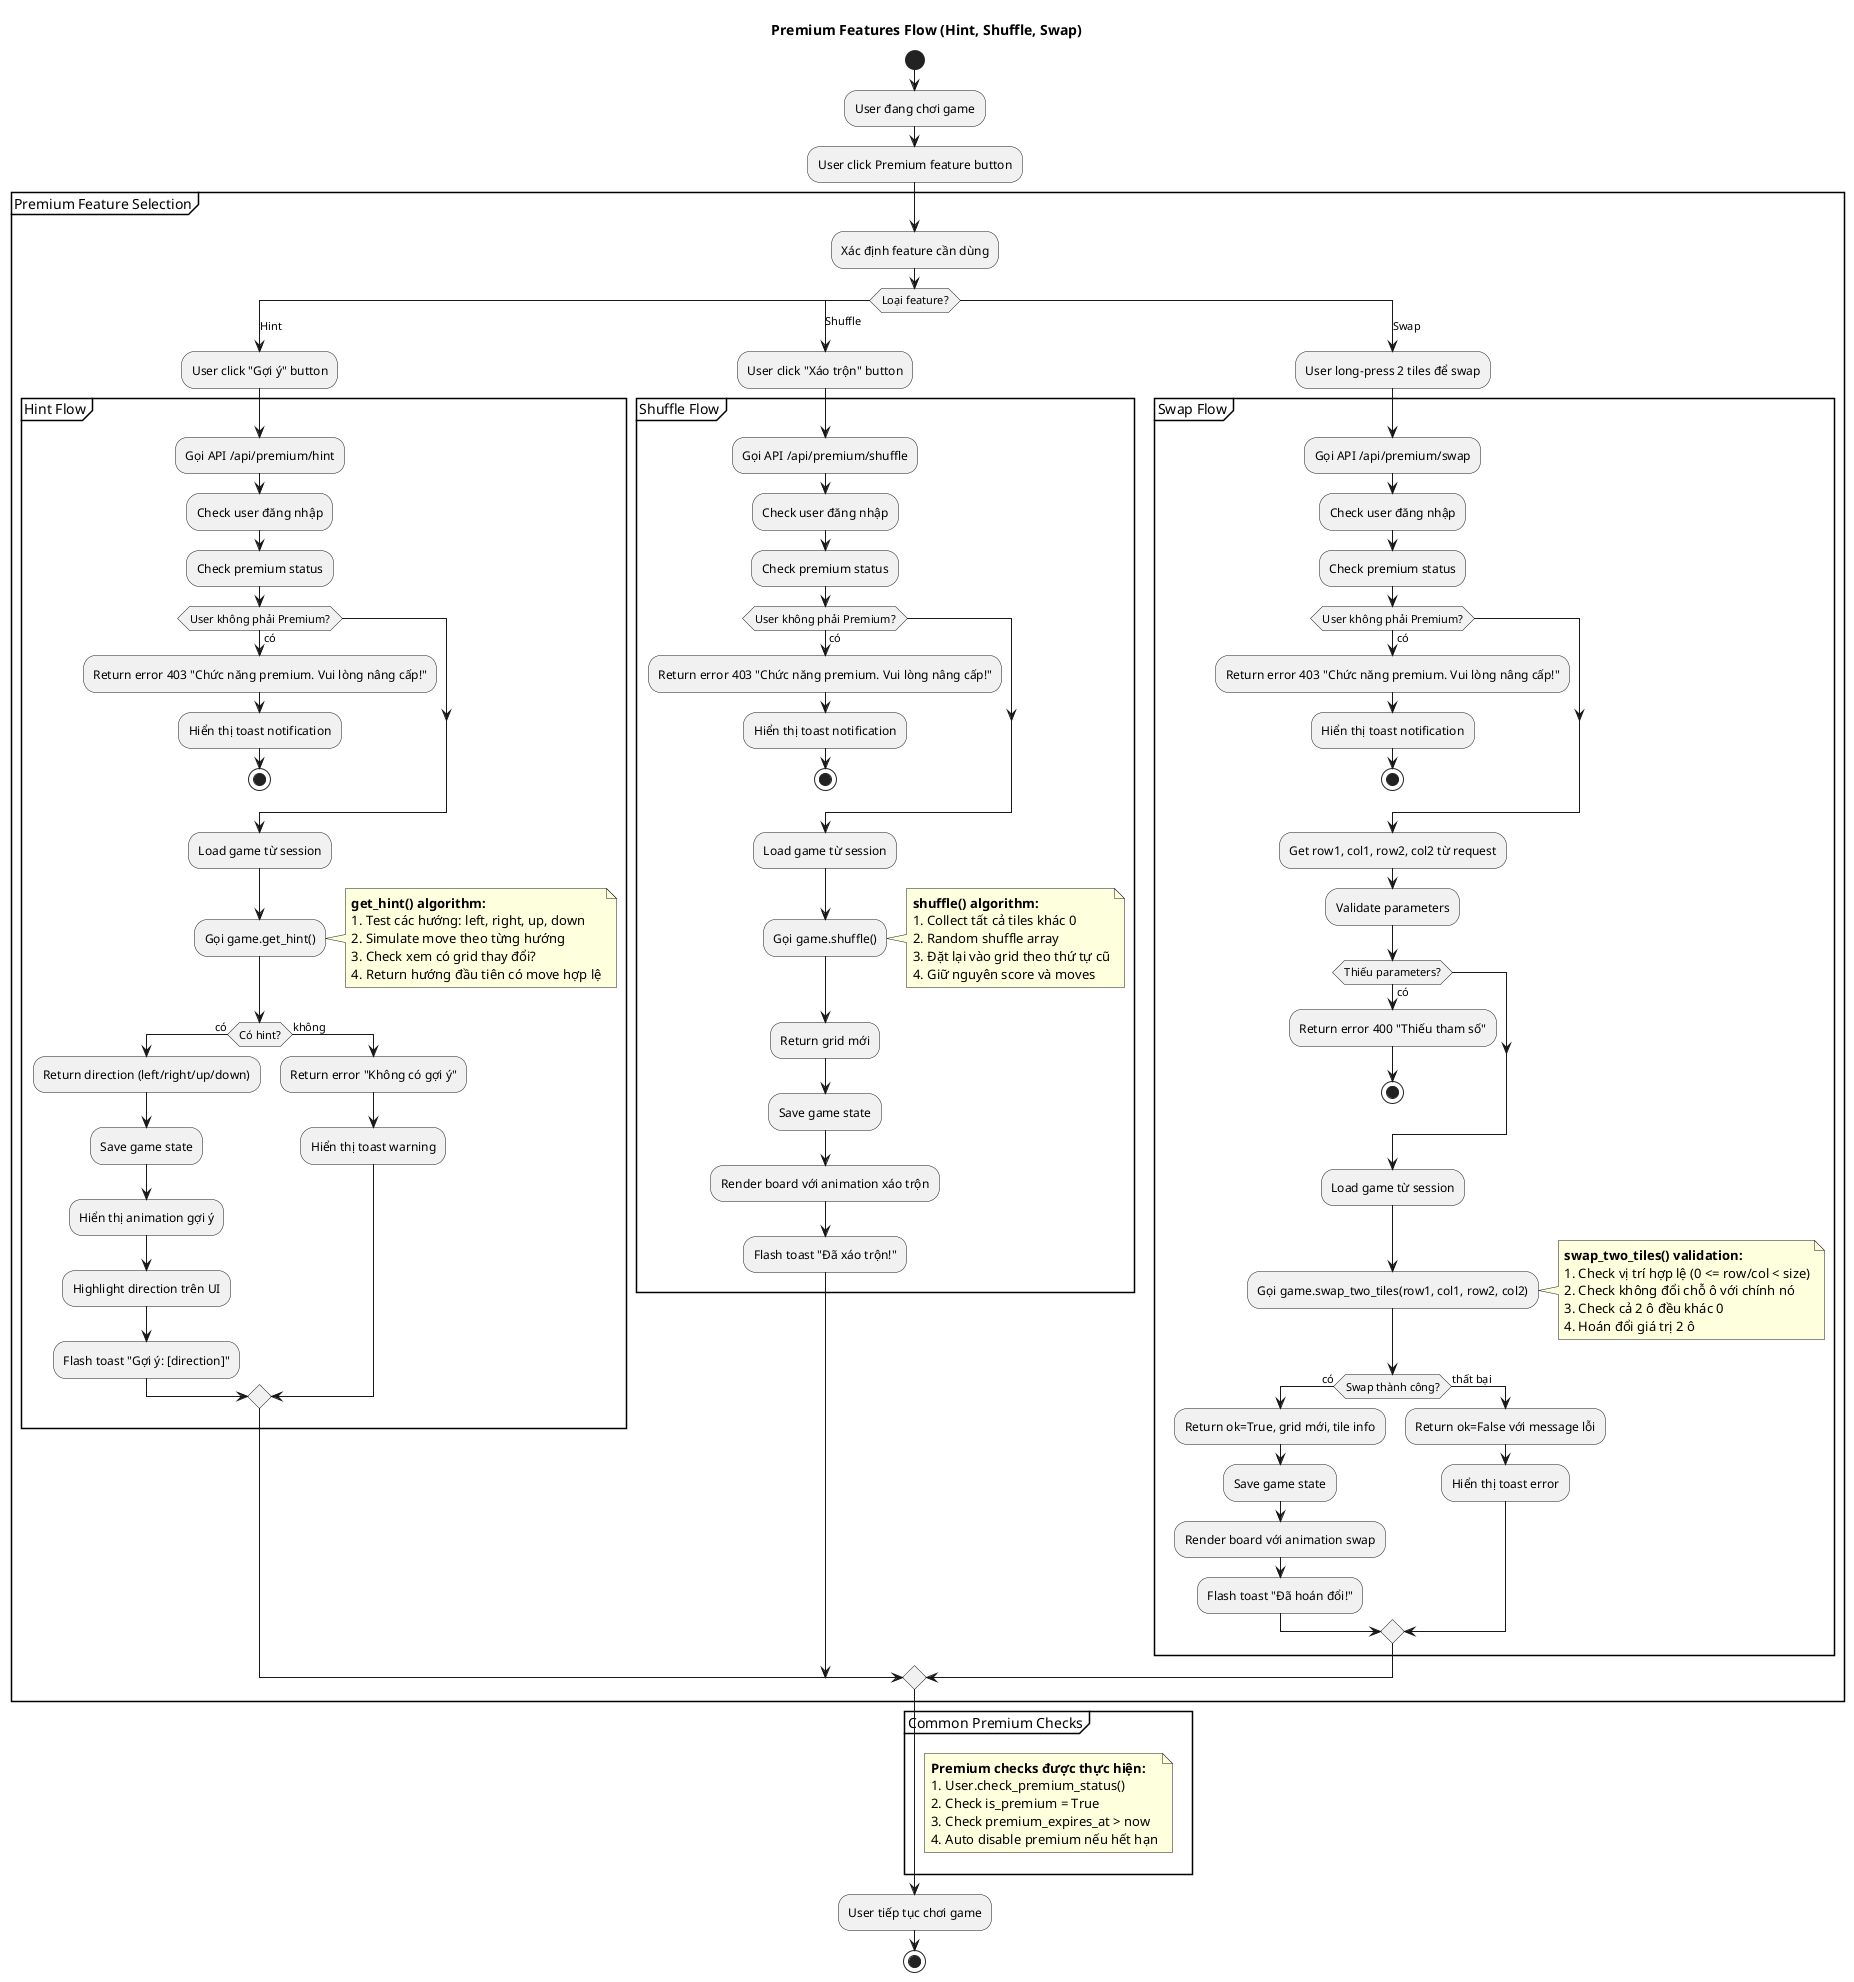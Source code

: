 @startuml Premium Features Flow
title Premium Features Flow (Hint, Shuffle, Swap)

start

:User đang chơi game;
:User click Premium feature button;

partition "Premium Feature Selection" {
  :Xác định feature cần dùng;
  
  switch (Loại feature?)
  case (Hint)
    :User click "Gợi ý" button;
    
    partition "Hint Flow" {
      :Gọi API /api/premium/hint;
      :Check user đăng nhập;
      :Check premium status;
      
      if (User không phải Premium?) then (có)
        :Return error 403 "Chức năng premium. Vui lòng nâng cấp!";
        :Hiển thị toast notification;
        stop
      endif
      
      :Load game từ session;
      :Gọi game.get_hint();
      
      note right
        **get_hint() algorithm:**
        1. Test các hướng: left, right, up, down
        2. Simulate move theo từng hướng
        3. Check xem có grid thay đổi?
        4. Return hướng đầu tiên có move hợp lệ
      end note
      
      if (Có hint?) then (có)
        :Return direction (left/right/up/down);
        :Save game state;
        :Hiển thị animation gợi ý;
        :Highlight direction trên UI;
        :Flash toast "Gợi ý: [direction]";
      else (không)
        :Return error "Không có gợi ý";
        :Hiển thị toast warning;
      endif
    }
    
  case (Shuffle)
    :User click "Xáo trộn" button;
    
    partition "Shuffle Flow" {
      :Gọi API /api/premium/shuffle;
      :Check user đăng nhập;
      :Check premium status;
      
      if (User không phải Premium?) then (có)
        :Return error 403 "Chức năng premium. Vui lòng nâng cấp!";
        :Hiển thị toast notification;
        stop
      endif
      
      :Load game từ session;
      :Gọi game.shuffle();
      
      note right
        **shuffle() algorithm:**
        1. Collect tất cả tiles khác 0
        2. Random shuffle array
        3. Đặt lại vào grid theo thứ tự cũ
        4. Giữ nguyên score và moves
      end note
      
      :Return grid mới;
      :Save game state;
      :Render board với animation xáo trộn;
      :Flash toast "Đã xáo trộn!";
    }
    
  case (Swap)
    :User long-press 2 tiles để swap;
    
    partition "Swap Flow" {
      :Gọi API /api/premium/swap;
      :Check user đăng nhập;
      :Check premium status;
      
      if (User không phải Premium?) then (có)
        :Return error 403 "Chức năng premium. Vui lòng nâng cấp!";
        :Hiển thị toast notification;
        stop
      endif
      
      :Get row1, col1, row2, col2 từ request;
      
      :Validate parameters;
      if (Thiếu parameters?) then (có)
        :Return error 400 "Thiếu tham số";
        stop
      endif
      
      :Load game từ session;
      :Gọi game.swap_two_tiles(row1, col1, row2, col2);
      
      note right
        **swap_two_tiles() validation:**
        1. Check vị trí hợp lệ (0 <= row/col < size)
        2. Check không đổi chỗ ô với chính nó
        3. Check cả 2 ô đều khác 0
        4. Hoán đổi giá trị 2 ô
      end note
      
      if (Swap thành công?) then (có)
        :Return ok=True, grid mới, tile info;
        :Save game state;
        :Render board với animation swap;
        :Flash toast "Đã hoán đổi!";
      else (thất bại)
        :Return ok=False với message lỗi;
        :Hiển thị toast error;
      endif
    }
  endswitch
}

partition "Common Premium Checks" {
  note right
    **Premium checks được thực hiện:**
    1. User.check_premium_status()
    2. Check is_premium = True
    3. Check premium_expires_at > now
    4. Auto disable premium nếu hết hạn
  end note
}

:User tiếp tục chơi game;

stop

@enduml

